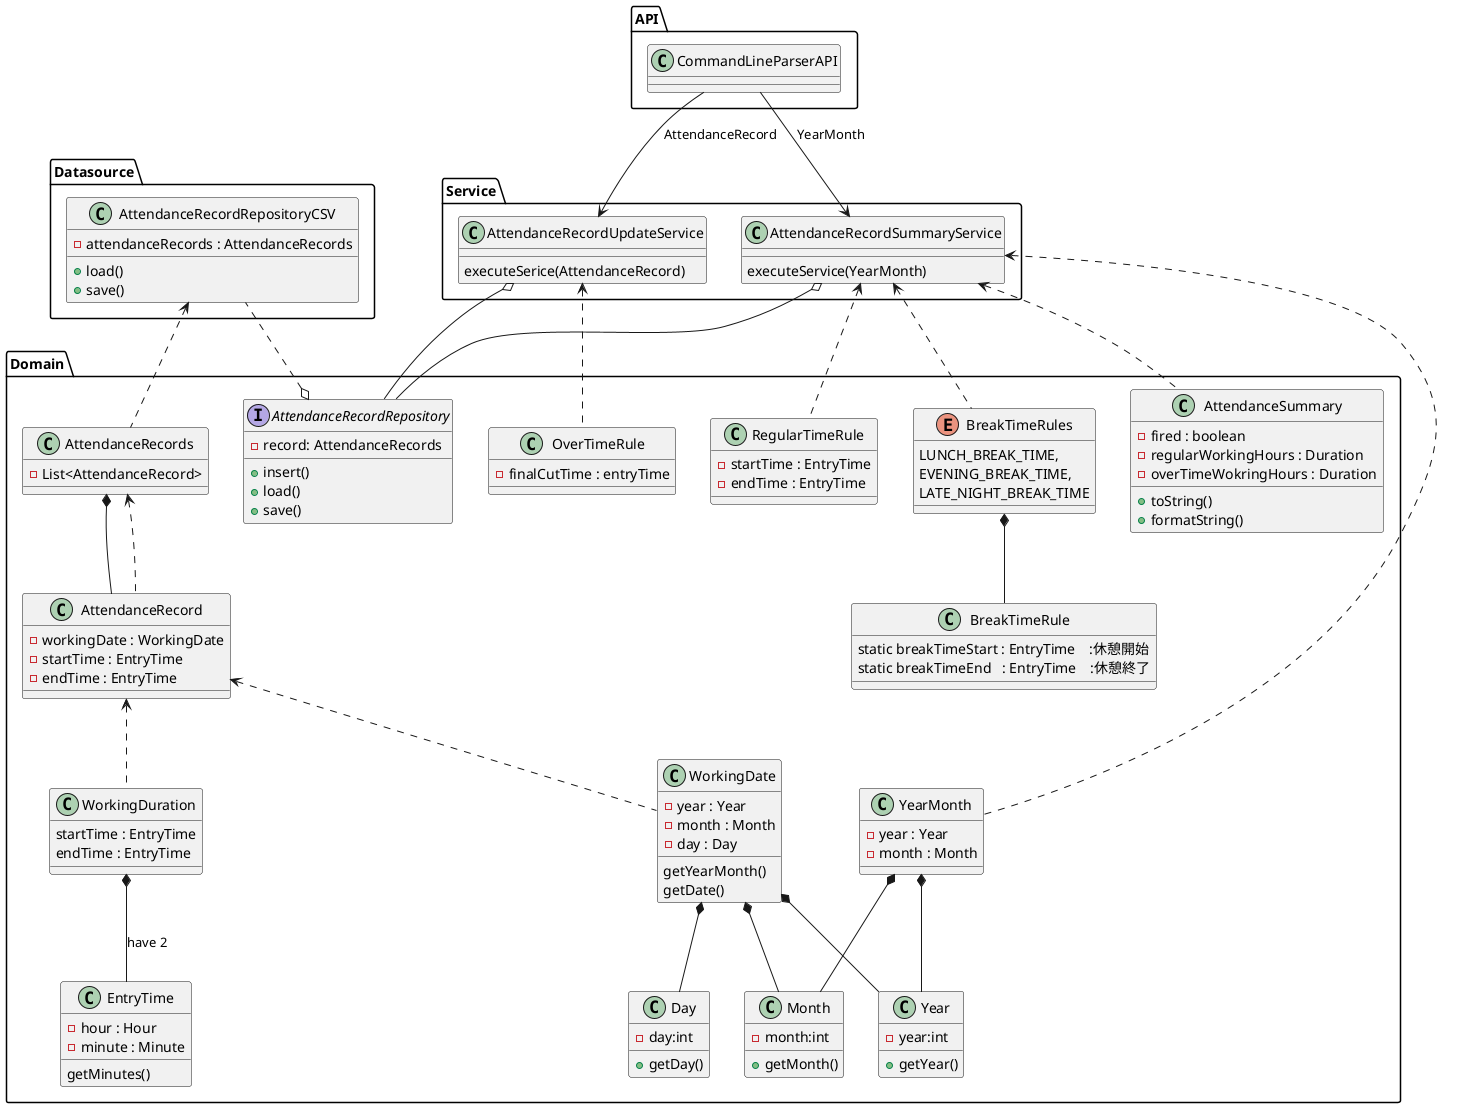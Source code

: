 @startuml

package Datasource {
class AttendanceRecordRepositoryCSV {
-attendanceRecords : AttendanceRecords 
+load()
+save()
}
}

package Domain {
class Year {
-year:int
+getYear()
}
class Month {
-month:int
+getMonth()
}
class Day {
-day:int
+getDay()
}
class WorkingDate {
-year : Year
-month : Month
-day : Day
getYearMonth()
getDate()
}


WorkingDate *-down- Year
WorkingDate *-down- Month
WorkingDate *-down- Day

class YearMonth {
-year : Year
-month : Month
}

YearMonth *-down= Year
YearMonth *-down- Month

class EntryTime {
  -hour : Hour
  -minute : Minute
  getMinutes()
}

class WorkingDuration {
startTime : EntryTime
endTime : EntryTime
}

WorkingDuration *-down- EntryTime  : have 2 

class RegularTimeRule {
-startTime : EntryTime 
-endTime : EntryTime 
}

Enum BreakTimeRules {
LUNCH_BREAK_TIME,
EVENING_BREAK_TIME,
LATE_NIGHT_BREAK_TIME
}

class BreakTimeRule {
static breakTimeStart : EntryTime　:休憩開始
static breakTimeEnd   : EntryTime　:休憩終了
}

BreakTimeRules *-down- BreakTimeRule 


class OverTimeRule {
-finalCutTime : entryTime  
}

class AttendanceRecords {
-List<AttendanceRecord>
}

class AttendanceRecord {
-workingDate : WorkingDate
-startTime : EntryTime
-endTime : EntryTime
}

AttendanceRecords *-down- AttendanceRecord 

interface AttendanceRecordRepository {
-record: AttendanceRecords
+insert()
+load()
+save()
}

class AttendanceSummary {
+toString()
+formatString()
-fired : boolean 
-regularWorkingHours : Duration
-overTimeWokringHours : Duration
}

}
package API {
class CommandLineParserAPI
}
package Service
{
class AttendanceRecordUpdateService {
executeSerice(AttendanceRecord)
}
class AttendanceRecordSummaryService
{
executeService(YearMonth)
}

AttendanceRecordUpdateService o--  AttendanceRecordRepository 
AttendanceRecordUpdateService <.. OverTimeRule
AttendanceRecordSummaryService o-- AttendanceRecordRepository
AttendanceRecordSummaryService <.. BreakTimeRules
AttendanceRecordSummaryService <.. RegularTimeRule
AttendanceRecordSummaryService <.. AttendanceSummary 
AttendanceRecordSummaryService <.. YearMonth 

CommandLineParserAPI --> AttendanceRecordUpdateService : AttendanceRecord
CommandLineParserAPI --> AttendanceRecordSummaryService : YearMonth

AttendanceRecord <.. WorkingDate
AttendanceRecord <.. WorkingDuration
AttendanceRecords <.. AttendanceRecord
AttendanceRecordRepositoryCSV  <.. AttendanceRecords

AttendanceRecordRepository o.. AttendanceRecordRepositoryCSV


@enduml

